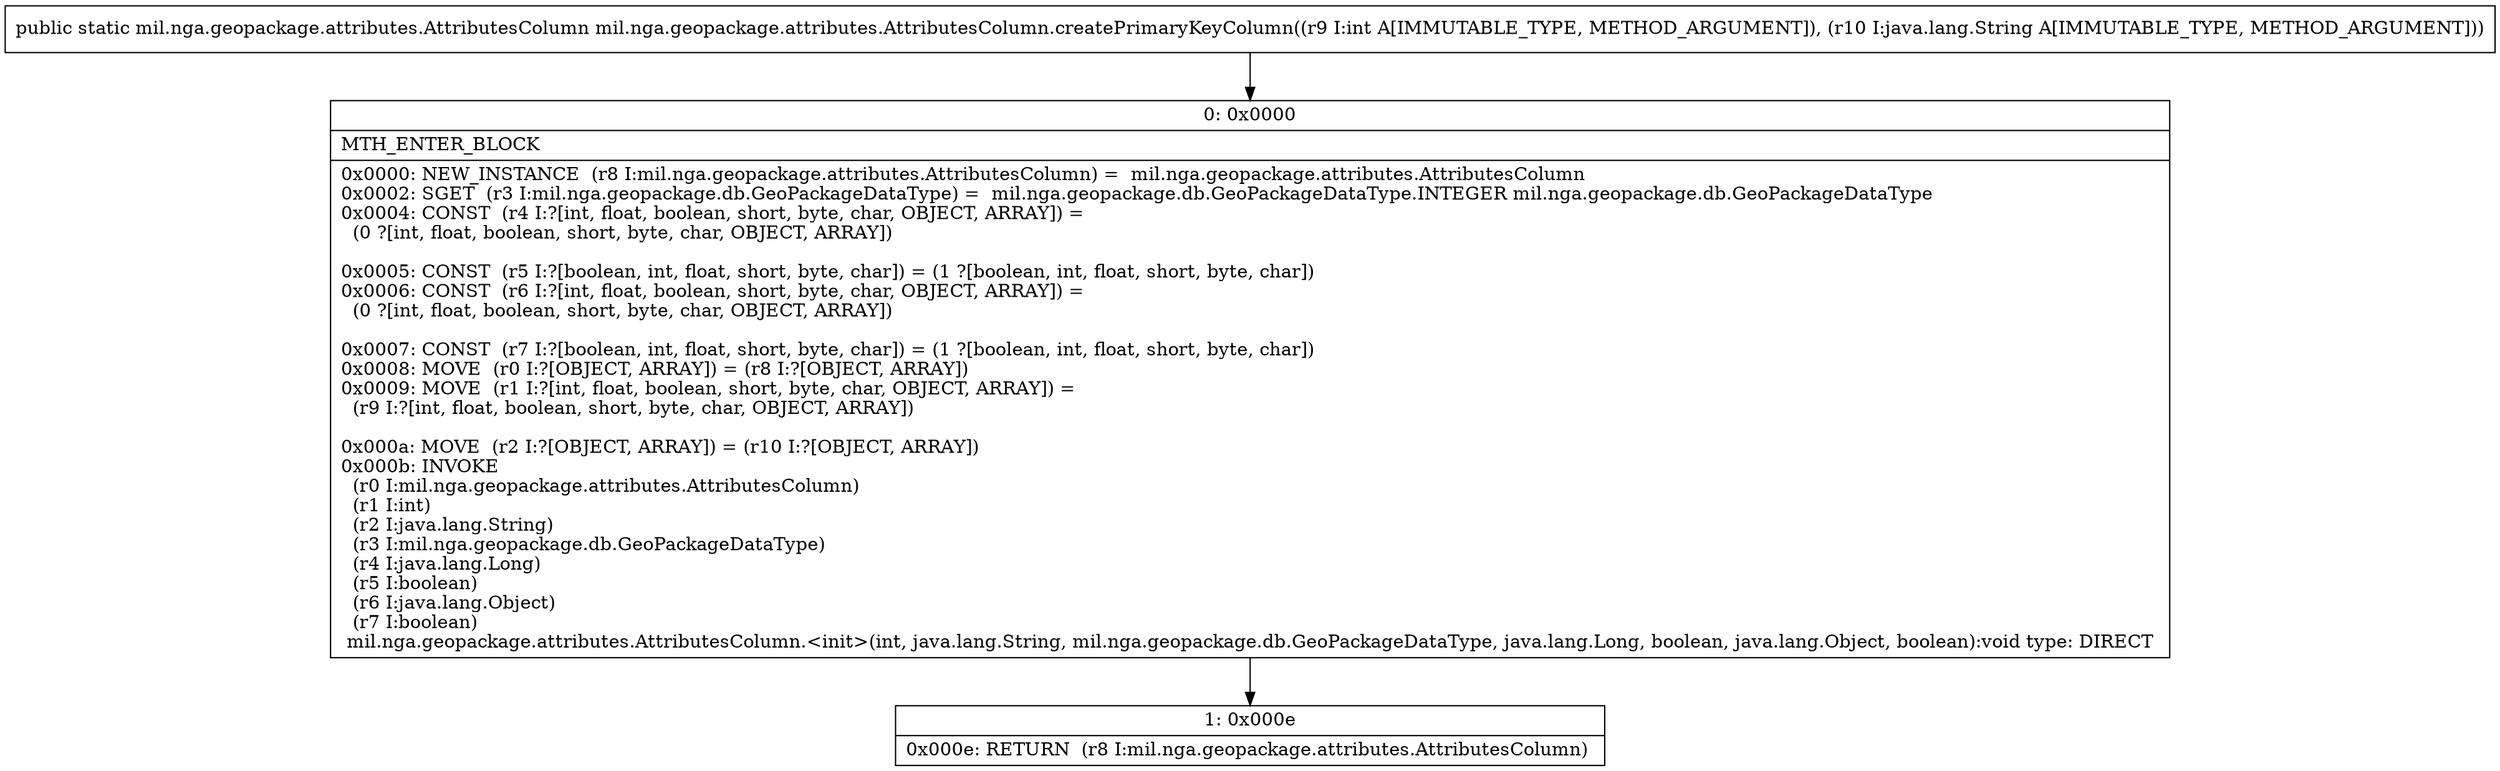 digraph "CFG formil.nga.geopackage.attributes.AttributesColumn.createPrimaryKeyColumn(ILjava\/lang\/String;)Lmil\/nga\/geopackage\/attributes\/AttributesColumn;" {
Node_0 [shape=record,label="{0\:\ 0x0000|MTH_ENTER_BLOCK\l|0x0000: NEW_INSTANCE  (r8 I:mil.nga.geopackage.attributes.AttributesColumn) =  mil.nga.geopackage.attributes.AttributesColumn \l0x0002: SGET  (r3 I:mil.nga.geopackage.db.GeoPackageDataType) =  mil.nga.geopackage.db.GeoPackageDataType.INTEGER mil.nga.geopackage.db.GeoPackageDataType \l0x0004: CONST  (r4 I:?[int, float, boolean, short, byte, char, OBJECT, ARRAY]) = \l  (0 ?[int, float, boolean, short, byte, char, OBJECT, ARRAY])\l \l0x0005: CONST  (r5 I:?[boolean, int, float, short, byte, char]) = (1 ?[boolean, int, float, short, byte, char]) \l0x0006: CONST  (r6 I:?[int, float, boolean, short, byte, char, OBJECT, ARRAY]) = \l  (0 ?[int, float, boolean, short, byte, char, OBJECT, ARRAY])\l \l0x0007: CONST  (r7 I:?[boolean, int, float, short, byte, char]) = (1 ?[boolean, int, float, short, byte, char]) \l0x0008: MOVE  (r0 I:?[OBJECT, ARRAY]) = (r8 I:?[OBJECT, ARRAY]) \l0x0009: MOVE  (r1 I:?[int, float, boolean, short, byte, char, OBJECT, ARRAY]) = \l  (r9 I:?[int, float, boolean, short, byte, char, OBJECT, ARRAY])\l \l0x000a: MOVE  (r2 I:?[OBJECT, ARRAY]) = (r10 I:?[OBJECT, ARRAY]) \l0x000b: INVOKE  \l  (r0 I:mil.nga.geopackage.attributes.AttributesColumn)\l  (r1 I:int)\l  (r2 I:java.lang.String)\l  (r3 I:mil.nga.geopackage.db.GeoPackageDataType)\l  (r4 I:java.lang.Long)\l  (r5 I:boolean)\l  (r6 I:java.lang.Object)\l  (r7 I:boolean)\l mil.nga.geopackage.attributes.AttributesColumn.\<init\>(int, java.lang.String, mil.nga.geopackage.db.GeoPackageDataType, java.lang.Long, boolean, java.lang.Object, boolean):void type: DIRECT \l}"];
Node_1 [shape=record,label="{1\:\ 0x000e|0x000e: RETURN  (r8 I:mil.nga.geopackage.attributes.AttributesColumn) \l}"];
MethodNode[shape=record,label="{public static mil.nga.geopackage.attributes.AttributesColumn mil.nga.geopackage.attributes.AttributesColumn.createPrimaryKeyColumn((r9 I:int A[IMMUTABLE_TYPE, METHOD_ARGUMENT]), (r10 I:java.lang.String A[IMMUTABLE_TYPE, METHOD_ARGUMENT])) }"];
MethodNode -> Node_0;
Node_0 -> Node_1;
}

